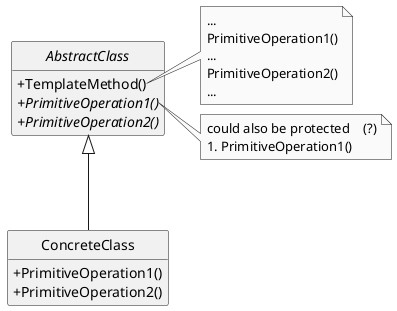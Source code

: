 @startuml Template Method
hide circle
hide empty members
skinparam classAttributeIconSize 0
skinparam monochrome true

abstract class AbstractClass {
  +TemplateMethod()
  {abstract} +PrimitiveOperation1()
  {abstract} +PrimitiveOperation2()
}

class ConcreteClass {
  +PrimitiveOperation1()
  +PrimitiveOperation2()
}

ConcreteClass -up-|> AbstractClass

note right of AbstractClass::TemplateMethod
  ...
  PrimitiveOperation1()
  ...
  PrimitiveOperation2()
  ...
end note

note right of AbstractClass::PrimitiveOperation1
  could also be protected    (?)
  #PrimitiveOperation1()
end note

@enduml
